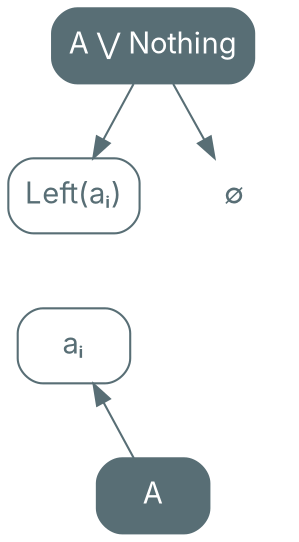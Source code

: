 digraph {
    bgcolor=transparent

    // Default theme: enabled
    node[shape="rectangle" style="rounded,filled" color="#586E75" fillcolor="#586E75" fontcolor="#ffffff" fontname="Inter,Arial"]
    edge [color="#586E75" fontcolor="#000000" fontname="Inter,Arial" fontsize=11]

    AorNothing[label="A ⋁ Nothing"]
    LeftA[label="Left(aᵢ)" fillcolor="#ffffff" fontcolor="#586E75"]
    na[label="∅" style="" fillcolor="transparent" color="transparent" fontcolor="#586E75"]

    AorNothing -> LeftA
    AorNothing -> na

    na2[label="" style="" fillcolor="transparent" color="transparent" fontcolor="transparent" style=invis]
    a[label="aᵢ" fillcolor="#ffffff" fontcolor="#586E75"]

    na2 -> A[style=invis]
    a -> A[dir=back]

    a -> LeftA[style=invis]
    LeftA -> a[style=invis]
    na2 -> na[style=invis]
    na -> na2[style=invis]
}
